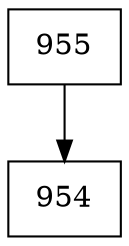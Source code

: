 digraph G {
  node [shape=record];
  node0 [label="{955}"];
  node0 -> node1;
  node1 [label="{954}"];
}
